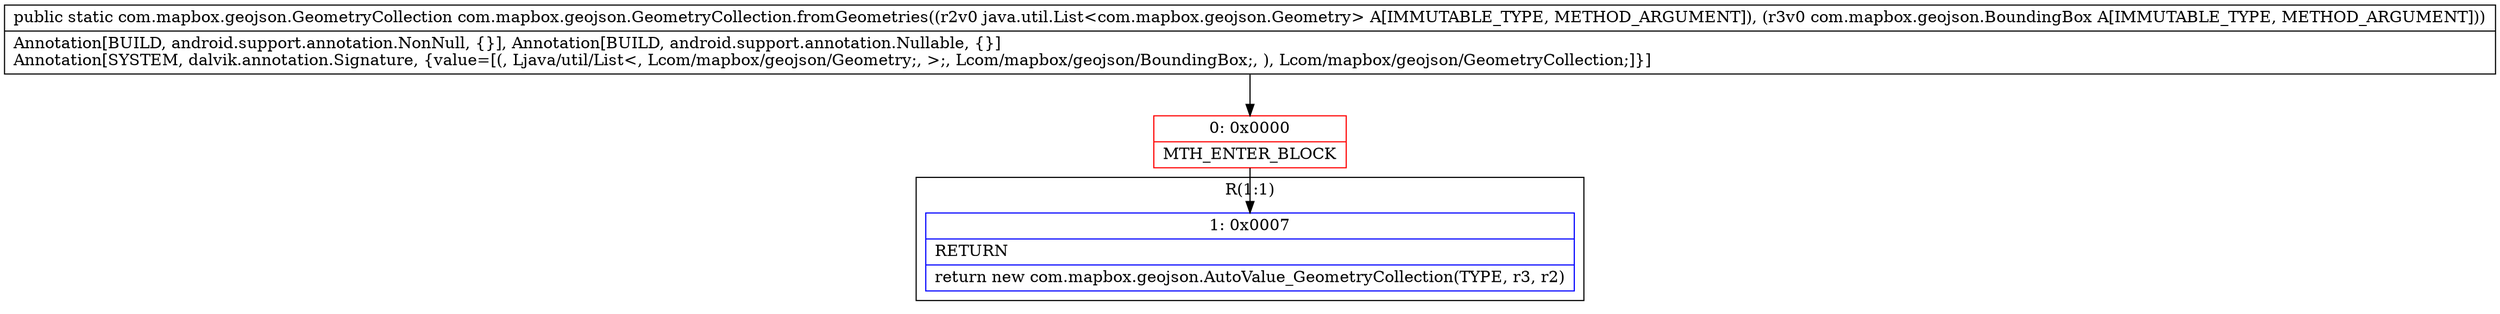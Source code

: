 digraph "CFG forcom.mapbox.geojson.GeometryCollection.fromGeometries(Ljava\/util\/List;Lcom\/mapbox\/geojson\/BoundingBox;)Lcom\/mapbox\/geojson\/GeometryCollection;" {
subgraph cluster_Region_904029888 {
label = "R(1:1)";
node [shape=record,color=blue];
Node_1 [shape=record,label="{1\:\ 0x0007|RETURN\l|return new com.mapbox.geojson.AutoValue_GeometryCollection(TYPE, r3, r2)\l}"];
}
Node_0 [shape=record,color=red,label="{0\:\ 0x0000|MTH_ENTER_BLOCK\l}"];
MethodNode[shape=record,label="{public static com.mapbox.geojson.GeometryCollection com.mapbox.geojson.GeometryCollection.fromGeometries((r2v0 java.util.List\<com.mapbox.geojson.Geometry\> A[IMMUTABLE_TYPE, METHOD_ARGUMENT]), (r3v0 com.mapbox.geojson.BoundingBox A[IMMUTABLE_TYPE, METHOD_ARGUMENT]))  | Annotation[BUILD, android.support.annotation.NonNull, \{\}], Annotation[BUILD, android.support.annotation.Nullable, \{\}]\lAnnotation[SYSTEM, dalvik.annotation.Signature, \{value=[(, Ljava\/util\/List\<, Lcom\/mapbox\/geojson\/Geometry;, \>;, Lcom\/mapbox\/geojson\/BoundingBox;, ), Lcom\/mapbox\/geojson\/GeometryCollection;]\}]\l}"];
MethodNode -> Node_0;
Node_0 -> Node_1;
}

